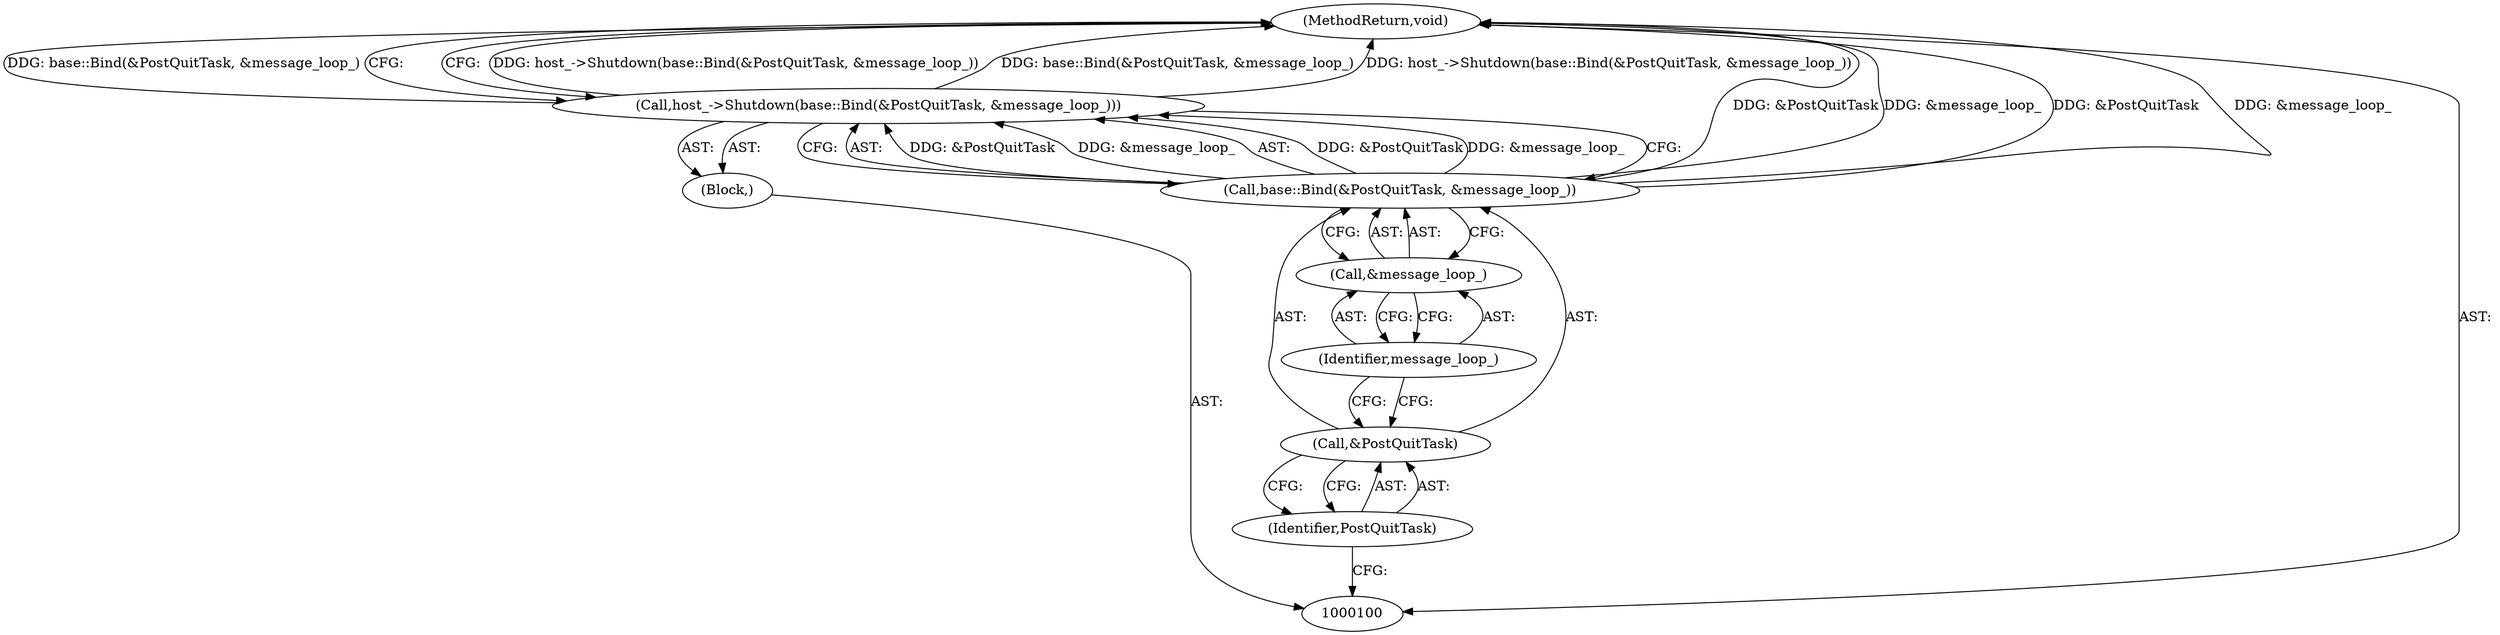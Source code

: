 digraph "1_Chrome_a46bcef82b29d30836a0f26226e3d4aca4fa9612_18" {
"1000101" [label="(Block,)"];
"1000108" [label="(MethodReturn,void)"];
"1000103" [label="(Call,base::Bind(&PostQuitTask, &message_loop_))"];
"1000104" [label="(Call,&PostQuitTask)"];
"1000105" [label="(Identifier,PostQuitTask)"];
"1000102" [label="(Call,host_->Shutdown(base::Bind(&PostQuitTask, &message_loop_)))"];
"1000106" [label="(Call,&message_loop_)"];
"1000107" [label="(Identifier,message_loop_)"];
"1000101" -> "1000100"  [label="AST: "];
"1000102" -> "1000101"  [label="AST: "];
"1000108" -> "1000100"  [label="AST: "];
"1000108" -> "1000102"  [label="CFG: "];
"1000102" -> "1000108"  [label="DDG: host_->Shutdown(base::Bind(&PostQuitTask, &message_loop_))"];
"1000102" -> "1000108"  [label="DDG: base::Bind(&PostQuitTask, &message_loop_)"];
"1000103" -> "1000108"  [label="DDG: &PostQuitTask"];
"1000103" -> "1000108"  [label="DDG: &message_loop_"];
"1000103" -> "1000102"  [label="AST: "];
"1000103" -> "1000106"  [label="CFG: "];
"1000104" -> "1000103"  [label="AST: "];
"1000106" -> "1000103"  [label="AST: "];
"1000102" -> "1000103"  [label="CFG: "];
"1000103" -> "1000108"  [label="DDG: &PostQuitTask"];
"1000103" -> "1000108"  [label="DDG: &message_loop_"];
"1000103" -> "1000102"  [label="DDG: &PostQuitTask"];
"1000103" -> "1000102"  [label="DDG: &message_loop_"];
"1000104" -> "1000103"  [label="AST: "];
"1000104" -> "1000105"  [label="CFG: "];
"1000105" -> "1000104"  [label="AST: "];
"1000107" -> "1000104"  [label="CFG: "];
"1000105" -> "1000104"  [label="AST: "];
"1000105" -> "1000100"  [label="CFG: "];
"1000104" -> "1000105"  [label="CFG: "];
"1000102" -> "1000101"  [label="AST: "];
"1000102" -> "1000103"  [label="CFG: "];
"1000103" -> "1000102"  [label="AST: "];
"1000108" -> "1000102"  [label="CFG: "];
"1000102" -> "1000108"  [label="DDG: host_->Shutdown(base::Bind(&PostQuitTask, &message_loop_))"];
"1000102" -> "1000108"  [label="DDG: base::Bind(&PostQuitTask, &message_loop_)"];
"1000103" -> "1000102"  [label="DDG: &PostQuitTask"];
"1000103" -> "1000102"  [label="DDG: &message_loop_"];
"1000106" -> "1000103"  [label="AST: "];
"1000106" -> "1000107"  [label="CFG: "];
"1000107" -> "1000106"  [label="AST: "];
"1000103" -> "1000106"  [label="CFG: "];
"1000107" -> "1000106"  [label="AST: "];
"1000107" -> "1000104"  [label="CFG: "];
"1000106" -> "1000107"  [label="CFG: "];
}
